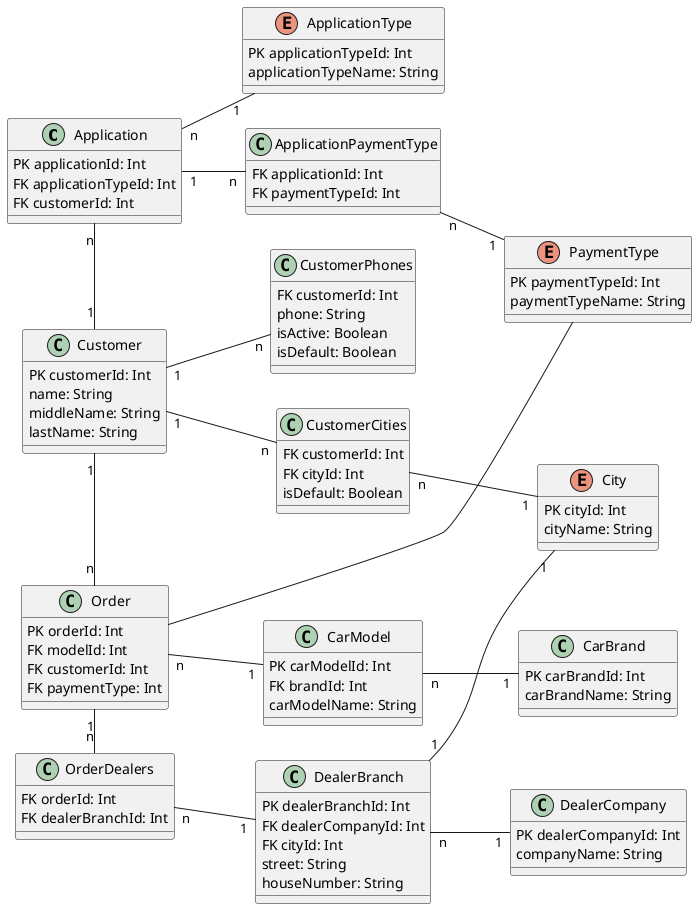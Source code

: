 @startuml Автоспот: физическая модель данных заказа

left to right direction

class Application {
    PK applicationId: Int
    FK applicationTypeId: Int
    FK customerId: Int
}

enum ApplicationType {
    PK applicationTypeId: Int
    applicationTypeName: String
}

enum PaymentType {
    PK paymentTypeId: Int
    paymentTypeName: String
}

class ApplicationPaymentType {
    FK applicationId: Int
    FK paymentTypeId: Int
}

class Customer {
    PK customerId: Int
    name: String
    middleName: String
    lastName: String
}

class CustomerPhones {
    FK customerId: Int
    phone: String
    isActive: Boolean
    isDefault: Boolean
}

class CustomerCities {
    FK customerId: Int
    FK cityId: Int
    isDefault: Boolean
}

enum City {
    PK cityId: Int
    cityName: String
}

class Order {
    PK orderId: Int
    FK modelId: Int
    FK customerId: Int
    FK paymentType: Int 
}

class CarBrand {
    PK carBrandId: Int
    carBrandName: String
}

class CarModel {
    PK carModelId: Int
    FK brandId: Int
    carModelName: String
}

class OrderDealers {
    FK orderId: Int
    FK dealerBranchId: Int
}

class DealerCompany {
    PK dealerCompanyId: Int
    companyName: String
}

class DealerBranch {
    PK dealerBranchId: Int
    FK dealerCompanyId: Int
    FK cityId: Int
    street: String
    houseNumber: String
}

Application "n" -- "1" ApplicationType
Application "1" -- "n" ApplicationPaymentType
ApplicationPaymentType "n" -- "1" PaymentType
Application "n" --right-- "1" Customer
Customer "1" -- "n" CustomerPhones
Customer "1" -- "n" CustomerCities
CustomerCities "n" -- "1" City
Customer "1" -right- "n" Order
Order "n" -- "1" CarModel
CarBrand "1" -up- "n" CarModel
Order "1" -right- "n" OrderDealers
OrderDealers "n" -- "1" DealerBranch
DealerBranch "n" -- "1" DealerCompany
DealerBranch "1" -- "1" City
Order -- PaymentType

@enduml